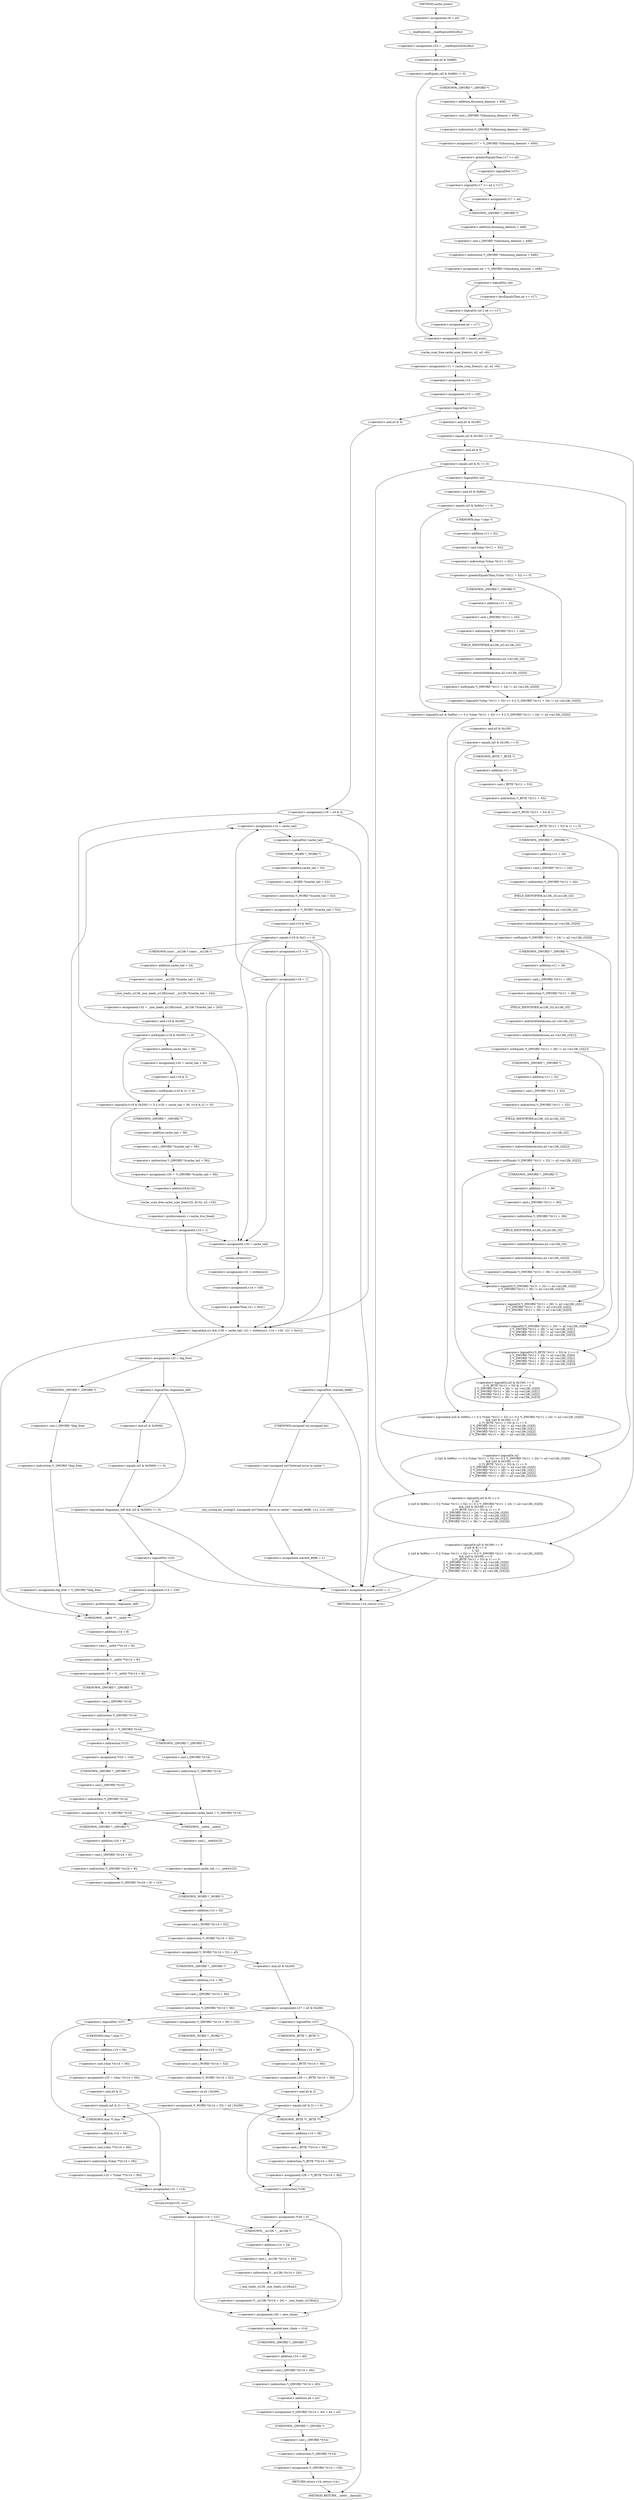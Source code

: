 digraph cache_insert {  
"1000154" [label = "(<operator>.assignment,v6 = a5)" ]
"1000157" [label = "(<operator>.assignment,v33 = __readfsqword(0x28u))" ]
"1000159" [label = "(__readfsqword,__readfsqword(0x28u))" ]
"1000162" [label = "(<operator>.notEquals,(a5 & 0x980) != 0)" ]
"1000163" [label = "(<operator>.and,a5 & 0x980)" ]
"1000168" [label = "(<operator>.assignment,v17 = *(_QWORD *)(dnsmasq_daemon + 456))" ]
"1000170" [label = "(<operator>.indirection,*(_QWORD *)(dnsmasq_daemon + 456))" ]
"1000171" [label = "(<operator>.cast,(_QWORD *)(dnsmasq_daemon + 456))" ]
"1000172" [label = "(UNKNOWN,_QWORD *,_QWORD *)" ]
"1000173" [label = "(<operator>.addition,dnsmasq_daemon + 456)" ]
"1000177" [label = "(<operator>.logicalOr,v17 >= a4 || !v17)" ]
"1000178" [label = "(<operator>.greaterEqualsThan,v17 >= a4)" ]
"1000181" [label = "(<operator>.logicalNot,!v17)" ]
"1000183" [label = "(<operator>.assignment,v17 = a4)" ]
"1000186" [label = "(<operator>.assignment,a4 = *(_QWORD *)(dnsmasq_daemon + 448))" ]
"1000188" [label = "(<operator>.indirection,*(_QWORD *)(dnsmasq_daemon + 448))" ]
"1000189" [label = "(<operator>.cast,(_QWORD *)(dnsmasq_daemon + 448))" ]
"1000190" [label = "(UNKNOWN,_QWORD *,_QWORD *)" ]
"1000191" [label = "(<operator>.addition,dnsmasq_daemon + 448)" ]
"1000195" [label = "(<operator>.logicalOr,!a4 || a4 <= v17)" ]
"1000196" [label = "(<operator>.logicalNot,!a4)" ]
"1000198" [label = "(<operator>.lessEqualsThan,a4 <= v17)" ]
"1000201" [label = "(<operator>.assignment,a4 = v17)" ]
"1000204" [label = "(<operator>.assignment,v29 = insert_error)" ]
"1000210" [label = "(<operator>.assignment,v11 = cache_scan_free(src, a2, a3, v6))" ]
"1000212" [label = "(cache_scan_free,cache_scan_free(src, a2, a3, v6))" ]
"1000217" [label = "(<operator>.assignment,v14 = v11)" ]
"1000220" [label = "(<operator>.assignment,v15 = v29)" ]
"1000224" [label = "(<operator>.logicalNot,!v11)" ]
"1000227" [label = "(<operator>.assignment,v18 = a5 & 4)" ]
"1000229" [label = "(<operator>.and,a5 & 4)" ]
"1000235" [label = "(<operator>.assignment,v14 = cache_tail)" ]
"1000239" [label = "(<operator>.logicalNot,!cache_tail)" ]
"1000242" [label = "(<operator>.assignment,v19 = *(_WORD *)(cache_tail + 52))" ]
"1000244" [label = "(<operator>.indirection,*(_WORD *)(cache_tail + 52))" ]
"1000245" [label = "(<operator>.cast,(_WORD *)(cache_tail + 52))" ]
"1000246" [label = "(UNKNOWN,_WORD *,_WORD *)" ]
"1000247" [label = "(<operator>.addition,cache_tail + 52)" ]
"1000251" [label = "(<operator>.equals,(v19 & 0xC) == 0)" ]
"1000252" [label = "(<operator>.and,v19 & 0xC)" ]
"1000261" [label = "(<operator>.logicalNot,!warned_8686)" ]
"1000264" [label = "(my_syslog,my_syslog(3, (unsigned int)\"Internal error in cache.\", warned_8686, v12, v13, v15))" ]
"1000266" [label = "(<operator>.cast,(unsigned int)\"Internal error in cache.\")" ]
"1000267" [label = "(UNKNOWN,unsigned int,unsigned int)" ]
"1000273" [label = "(<operator>.assignment,warned_8686 = 1)" ]
"1000280" [label = "(<operator>.assignment,v32 = _mm_loadu_si128((const __m128i *)(cache_tail + 24)))" ]
"1000282" [label = "(_mm_loadu_si128,_mm_loadu_si128((const __m128i *)(cache_tail + 24)))" ]
"1000283" [label = "(<operator>.cast,(const __m128i *)(cache_tail + 24))" ]
"1000284" [label = "(UNKNOWN,const __m128i *,const __m128i *)" ]
"1000285" [label = "(<operator>.addition,cache_tail + 24)" ]
"1000289" [label = "(<operator>.logicalOr,(v19 & 0x200) != 0 || (v20 = cache_tail + 56, (v19 & 2) != 0))" ]
"1000290" [label = "(<operator>.notEquals,(v19 & 0x200) != 0)" ]
"1000291" [label = "(<operator>.and,v19 & 0x200)" ]
"1000296" [label = "(<operator>.assignment,v20 = cache_tail + 56)" ]
"1000298" [label = "(<operator>.addition,cache_tail + 56)" ]
"1000301" [label = "(<operator>.notEquals,(v19 & 2) != 0)" ]
"1000302" [label = "(<operator>.and,v19 & 2)" ]
"1000306" [label = "(<operator>.assignment,v20 = *(_QWORD *)(cache_tail + 56))" ]
"1000308" [label = "(<operator>.indirection,*(_QWORD *)(cache_tail + 56))" ]
"1000309" [label = "(<operator>.cast,(_QWORD *)(cache_tail + 56))" ]
"1000310" [label = "(UNKNOWN,_QWORD *,_QWORD *)" ]
"1000311" [label = "(<operator>.addition,cache_tail + 56)" ]
"1000314" [label = "(cache_scan_free,cache_scan_free(v20, &v32, a3, v19))" ]
"1000316" [label = "(<operator>.addressOf,&v32)" ]
"1000320" [label = "(<operator>.preIncrement,++cache_live_freed)" ]
"1000322" [label = "(<operator>.assignment,v15 = 1)" ]
"1000327" [label = "(<operator>.assignment,v15 = 0)" ]
"1000330" [label = "(<operator>.assignment,v18 = 1)" ]
"1000334" [label = "(<operator>.logicalAnd,src && (v30 = cache_tail, v21 = strlen(src), v14 = v30, v21 > 0x31))" ]
"1000337" [label = "(<operator>.assignment,v30 = cache_tail)" ]
"1000341" [label = "(<operator>.assignment,v21 = strlen(src))" ]
"1000343" [label = "(strlen,strlen(src))" ]
"1000346" [label = "(<operator>.assignment,v14 = v30)" ]
"1000349" [label = "(<operator>.greaterThan,v21 > 0x31)" ]
"1000353" [label = "(<operator>.assignment,v22 = big_free)" ]
"1000359" [label = "(<operator>.assignment,big_free = *(_QWORD *)big_free)" ]
"1000361" [label = "(<operator>.indirection,*(_QWORD *)big_free)" ]
"1000362" [label = "(<operator>.cast,(_QWORD *)big_free)" ]
"1000363" [label = "(UNKNOWN,_QWORD *,_QWORD *)" ]
"1000368" [label = "(<operator>.logicalAnd,!bignames_left && (a5 & 0x5000) == 0)" ]
"1000369" [label = "(<operator>.logicalNot,!bignames_left)" ]
"1000371" [label = "(<operator>.equals,(a5 & 0x5000) == 0)" ]
"1000372" [label = "(<operator>.and,a5 & 0x5000)" ]
"1000378" [label = "(<operator>.logicalNot,!v22)" ]
"1000381" [label = "(<operator>.assignment,v14 = v30)" ]
"1000386" [label = "(<operator>.preDecrement,--bignames_left)" ]
"1000391" [label = "(<operator>.assignment,v23 = *(__int64 **)(v14 + 8))" ]
"1000393" [label = "(<operator>.indirection,*(__int64 **)(v14 + 8))" ]
"1000394" [label = "(<operator>.cast,(__int64 **)(v14 + 8))" ]
"1000395" [label = "(UNKNOWN,__int64 **,__int64 **)" ]
"1000396" [label = "(<operator>.addition,v14 + 8)" ]
"1000399" [label = "(<operator>.assignment,v24 = *(_QWORD *)v14)" ]
"1000401" [label = "(<operator>.indirection,*(_QWORD *)v14)" ]
"1000402" [label = "(<operator>.cast,(_QWORD *)v14)" ]
"1000403" [label = "(UNKNOWN,_QWORD *,_QWORD *)" ]
"1000408" [label = "(<operator>.assignment,*v23 = v24)" ]
"1000409" [label = "(<operator>.indirection,*v23)" ]
"1000412" [label = "(<operator>.assignment,v24 = *(_QWORD *)v14)" ]
"1000414" [label = "(<operator>.indirection,*(_QWORD *)v14)" ]
"1000415" [label = "(<operator>.cast,(_QWORD *)v14)" ]
"1000416" [label = "(UNKNOWN,_QWORD *,_QWORD *)" ]
"1000420" [label = "(<operator>.assignment,cache_head = *(_QWORD *)v14)" ]
"1000422" [label = "(<operator>.indirection,*(_QWORD *)v14)" ]
"1000423" [label = "(<operator>.cast,(_QWORD *)v14)" ]
"1000424" [label = "(UNKNOWN,_QWORD *,_QWORD *)" ]
"1000428" [label = "(<operator>.assignment,*(_QWORD *)(v24 + 8) = v23)" ]
"1000429" [label = "(<operator>.indirection,*(_QWORD *)(v24 + 8))" ]
"1000430" [label = "(<operator>.cast,(_QWORD *)(v24 + 8))" ]
"1000431" [label = "(UNKNOWN,_QWORD *,_QWORD *)" ]
"1000432" [label = "(<operator>.addition,v24 + 8)" ]
"1000437" [label = "(<operator>.assignment,cache_tail = (__int64)v23)" ]
"1000439" [label = "(<operator>.cast,(__int64)v23)" ]
"1000440" [label = "(UNKNOWN,__int64,__int64)" ]
"1000442" [label = "(<operator>.assignment,*(_WORD *)(v14 + 52) = a5)" ]
"1000443" [label = "(<operator>.indirection,*(_WORD *)(v14 + 52))" ]
"1000444" [label = "(<operator>.cast,(_WORD *)(v14 + 52))" ]
"1000445" [label = "(UNKNOWN,_WORD *,_WORD *)" ]
"1000446" [label = "(<operator>.addition,v14 + 52)" ]
"1000453" [label = "(<operator>.assignment,*(_QWORD *)(v14 + 56) = v22)" ]
"1000454" [label = "(<operator>.indirection,*(_QWORD *)(v14 + 56))" ]
"1000455" [label = "(<operator>.cast,(_QWORD *)(v14 + 56))" ]
"1000456" [label = "(UNKNOWN,_QWORD *,_QWORD *)" ]
"1000457" [label = "(<operator>.addition,v14 + 56)" ]
"1000461" [label = "(<operator>.assignment,*(_WORD *)(v14 + 52) = a5 | 0x200)" ]
"1000462" [label = "(<operator>.indirection,*(_WORD *)(v14 + 52))" ]
"1000463" [label = "(<operator>.cast,(_WORD *)(v14 + 52))" ]
"1000464" [label = "(UNKNOWN,_WORD *,_WORD *)" ]
"1000465" [label = "(<operator>.addition,v14 + 52)" ]
"1000468" [label = "(<operator>.or,a5 | 0x200)" ]
"1000475" [label = "(<operator>.assignment,v25 = *(char **)(v14 + 56))" ]
"1000477" [label = "(<operator>.indirection,*(char **)(v14 + 56))" ]
"1000478" [label = "(<operator>.cast,(char **)(v14 + 56))" ]
"1000479" [label = "(UNKNOWN,char **,char **)" ]
"1000480" [label = "(<operator>.addition,v14 + 56)" ]
"1000484" [label = "(<operator>.assignment,v31 = v14)" ]
"1000487" [label = "(strcpy,strcpy(v25, src))" ]
"1000490" [label = "(<operator>.assignment,v14 = v31)" ]
"1000496" [label = "(<operator>.assignment,*(__m128i *)(v14 + 24) = _mm_loadu_si128(a2))" ]
"1000497" [label = "(<operator>.indirection,*(__m128i *)(v14 + 24))" ]
"1000498" [label = "(<operator>.cast,(__m128i *)(v14 + 24))" ]
"1000499" [label = "(UNKNOWN,__m128i *,__m128i *)" ]
"1000500" [label = "(<operator>.addition,v14 + 24)" ]
"1000503" [label = "(_mm_loadu_si128,_mm_loadu_si128(a2))" ]
"1000505" [label = "(<operator>.assignment,v26 = new_chain)" ]
"1000508" [label = "(<operator>.assignment,new_chain = v14)" ]
"1000511" [label = "(<operator>.assignment,*(_QWORD *)(v14 + 40) = a4 + a3)" ]
"1000512" [label = "(<operator>.indirection,*(_QWORD *)(v14 + 40))" ]
"1000513" [label = "(<operator>.cast,(_QWORD *)(v14 + 40))" ]
"1000514" [label = "(UNKNOWN,_QWORD *,_QWORD *)" ]
"1000515" [label = "(<operator>.addition,v14 + 40)" ]
"1000518" [label = "(<operator>.addition,a4 + a3)" ]
"1000521" [label = "(<operator>.assignment,*(_QWORD *)v14 = v26)" ]
"1000522" [label = "(<operator>.indirection,*(_QWORD *)v14)" ]
"1000523" [label = "(<operator>.cast,(_QWORD *)v14)" ]
"1000524" [label = "(UNKNOWN,_QWORD *,_QWORD *)" ]
"1000527" [label = "(RETURN,return v14;,return v14;)" ]
"1000531" [label = "(<operator>.assignment,v27 = a5 & 0x200)" ]
"1000533" [label = "(<operator>.and,a5 & 0x200)" ]
"1000540" [label = "(<operator>.logicalNot,!v27)" ]
"1000543" [label = "(<operator>.assignment,v25 = (char *)(v14 + 56))" ]
"1000545" [label = "(<operator>.cast,(char *)(v14 + 56))" ]
"1000546" [label = "(UNKNOWN,char *,char *)" ]
"1000547" [label = "(<operator>.addition,v14 + 56)" ]
"1000551" [label = "(<operator>.equals,(a5 & 2) == 0)" ]
"1000552" [label = "(<operator>.and,a5 & 2)" ]
"1000559" [label = "(<operator>.logicalNot,!v27)" ]
"1000562" [label = "(<operator>.assignment,v28 = (_BYTE *)(v14 + 56))" ]
"1000564" [label = "(<operator>.cast,(_BYTE *)(v14 + 56))" ]
"1000565" [label = "(UNKNOWN,_BYTE *,_BYTE *)" ]
"1000566" [label = "(<operator>.addition,v14 + 56)" ]
"1000570" [label = "(<operator>.equals,(a5 & 2) == 0)" ]
"1000571" [label = "(<operator>.and,a5 & 2)" ]
"1000577" [label = "(<operator>.assignment,*v28 = 0)" ]
"1000578" [label = "(<operator>.indirection,*v28)" ]
"1000582" [label = "(<operator>.assignment,v28 = *(_BYTE **)(v14 + 56))" ]
"1000584" [label = "(<operator>.indirection,*(_BYTE **)(v14 + 56))" ]
"1000585" [label = "(<operator>.cast,(_BYTE **)(v14 + 56))" ]
"1000586" [label = "(UNKNOWN,_BYTE **,_BYTE **)" ]
"1000587" [label = "(<operator>.addition,v14 + 56)" ]
"1000592" [label = "(<operator>.logicalOr,(a5 & 0x180) == 0\n    || (a5 & 8) == 0\n    || !a2\n    || ((a5 & 0x80u) == 0 || *(char *)(v11 + 52) >= 0 || *(_DWORD *)(v11 + 24) != a2->m128i_i32[0])\n    && ((a5 & 0x100) == 0\n     || (*(_BYTE *)(v11 + 53) & 1) == 0\n     || *(_DWORD *)(v11 + 24) != a2->m128i_i32[0]\n     || *(_DWORD *)(v11 + 28) != a2->m128i_i32[1]\n     || *(_DWORD *)(v11 + 32) != a2->m128i_i32[2]\n     || *(_DWORD *)(v11 + 36) != a2->m128i_i32[3]))" ]
"1000593" [label = "(<operator>.equals,(a5 & 0x180) == 0)" ]
"1000594" [label = "(<operator>.and,a5 & 0x180)" ]
"1000598" [label = "(<operator>.logicalOr,(a5 & 8) == 0\n    || !a2\n    || ((a5 & 0x80u) == 0 || *(char *)(v11 + 52) >= 0 || *(_DWORD *)(v11 + 24) != a2->m128i_i32[0])\n    && ((a5 & 0x100) == 0\n     || (*(_BYTE *)(v11 + 53) & 1) == 0\n     || *(_DWORD *)(v11 + 24) != a2->m128i_i32[0]\n     || *(_DWORD *)(v11 + 28) != a2->m128i_i32[1]\n     || *(_DWORD *)(v11 + 32) != a2->m128i_i32[2]\n     || *(_DWORD *)(v11 + 36) != a2->m128i_i32[3]))" ]
"1000599" [label = "(<operator>.equals,(a5 & 8) == 0)" ]
"1000600" [label = "(<operator>.and,a5 & 8)" ]
"1000604" [label = "(<operator>.logicalOr,!a2\n    || ((a5 & 0x80u) == 0 || *(char *)(v11 + 52) >= 0 || *(_DWORD *)(v11 + 24) != a2->m128i_i32[0])\n    && ((a5 & 0x100) == 0\n     || (*(_BYTE *)(v11 + 53) & 1) == 0\n     || *(_DWORD *)(v11 + 24) != a2->m128i_i32[0]\n     || *(_DWORD *)(v11 + 28) != a2->m128i_i32[1]\n     || *(_DWORD *)(v11 + 32) != a2->m128i_i32[2]\n     || *(_DWORD *)(v11 + 36) != a2->m128i_i32[3]))" ]
"1000605" [label = "(<operator>.logicalNot,!a2)" ]
"1000607" [label = "(<operator>.logicalAnd,((a5 & 0x80u) == 0 || *(char *)(v11 + 52) >= 0 || *(_DWORD *)(v11 + 24) != a2->m128i_i32[0])\n    && ((a5 & 0x100) == 0\n     || (*(_BYTE *)(v11 + 53) & 1) == 0\n     || *(_DWORD *)(v11 + 24) != a2->m128i_i32[0]\n     || *(_DWORD *)(v11 + 28) != a2->m128i_i32[1]\n     || *(_DWORD *)(v11 + 32) != a2->m128i_i32[2]\n     || *(_DWORD *)(v11 + 36) != a2->m128i_i32[3]))" ]
"1000608" [label = "(<operator>.logicalOr,(a5 & 0x80u) == 0 || *(char *)(v11 + 52) >= 0 || *(_DWORD *)(v11 + 24) != a2->m128i_i32[0])" ]
"1000609" [label = "(<operator>.equals,(a5 & 0x80u) == 0)" ]
"1000610" [label = "(<operator>.and,a5 & 0x80u)" ]
"1000614" [label = "(<operator>.logicalOr,*(char *)(v11 + 52) >= 0 || *(_DWORD *)(v11 + 24) != a2->m128i_i32[0])" ]
"1000615" [label = "(<operator>.greaterEqualsThan,*(char *)(v11 + 52) >= 0)" ]
"1000616" [label = "(<operator>.indirection,*(char *)(v11 + 52))" ]
"1000617" [label = "(<operator>.cast,(char *)(v11 + 52))" ]
"1000618" [label = "(UNKNOWN,char *,char *)" ]
"1000619" [label = "(<operator>.addition,v11 + 52)" ]
"1000623" [label = "(<operator>.notEquals,*(_DWORD *)(v11 + 24) != a2->m128i_i32[0])" ]
"1000624" [label = "(<operator>.indirection,*(_DWORD *)(v11 + 24))" ]
"1000625" [label = "(<operator>.cast,(_DWORD *)(v11 + 24))" ]
"1000626" [label = "(UNKNOWN,_DWORD *,_DWORD *)" ]
"1000627" [label = "(<operator>.addition,v11 + 24)" ]
"1000630" [label = "(<operator>.indirectIndexAccess,a2->m128i_i32[0])" ]
"1000631" [label = "(<operator>.indirectFieldAccess,a2->m128i_i32)" ]
"1000633" [label = "(FIELD_IDENTIFIER,m128i_i32,m128i_i32)" ]
"1000635" [label = "(<operator>.logicalOr,(a5 & 0x100) == 0\n     || (*(_BYTE *)(v11 + 53) & 1) == 0\n     || *(_DWORD *)(v11 + 24) != a2->m128i_i32[0]\n     || *(_DWORD *)(v11 + 28) != a2->m128i_i32[1]\n     || *(_DWORD *)(v11 + 32) != a2->m128i_i32[2]\n     || *(_DWORD *)(v11 + 36) != a2->m128i_i32[3])" ]
"1000636" [label = "(<operator>.equals,(a5 & 0x100) == 0)" ]
"1000637" [label = "(<operator>.and,a5 & 0x100)" ]
"1000641" [label = "(<operator>.logicalOr,(*(_BYTE *)(v11 + 53) & 1) == 0\n     || *(_DWORD *)(v11 + 24) != a2->m128i_i32[0]\n     || *(_DWORD *)(v11 + 28) != a2->m128i_i32[1]\n     || *(_DWORD *)(v11 + 32) != a2->m128i_i32[2]\n     || *(_DWORD *)(v11 + 36) != a2->m128i_i32[3])" ]
"1000642" [label = "(<operator>.equals,(*(_BYTE *)(v11 + 53) & 1) == 0)" ]
"1000643" [label = "(<operator>.and,*(_BYTE *)(v11 + 53) & 1)" ]
"1000644" [label = "(<operator>.indirection,*(_BYTE *)(v11 + 53))" ]
"1000645" [label = "(<operator>.cast,(_BYTE *)(v11 + 53))" ]
"1000646" [label = "(UNKNOWN,_BYTE *,_BYTE *)" ]
"1000647" [label = "(<operator>.addition,v11 + 53)" ]
"1000652" [label = "(<operator>.logicalOr,*(_DWORD *)(v11 + 24) != a2->m128i_i32[0]\n     || *(_DWORD *)(v11 + 28) != a2->m128i_i32[1]\n     || *(_DWORD *)(v11 + 32) != a2->m128i_i32[2]\n     || *(_DWORD *)(v11 + 36) != a2->m128i_i32[3])" ]
"1000653" [label = "(<operator>.notEquals,*(_DWORD *)(v11 + 24) != a2->m128i_i32[0])" ]
"1000654" [label = "(<operator>.indirection,*(_DWORD *)(v11 + 24))" ]
"1000655" [label = "(<operator>.cast,(_DWORD *)(v11 + 24))" ]
"1000656" [label = "(UNKNOWN,_DWORD *,_DWORD *)" ]
"1000657" [label = "(<operator>.addition,v11 + 24)" ]
"1000660" [label = "(<operator>.indirectIndexAccess,a2->m128i_i32[0])" ]
"1000661" [label = "(<operator>.indirectFieldAccess,a2->m128i_i32)" ]
"1000663" [label = "(FIELD_IDENTIFIER,m128i_i32,m128i_i32)" ]
"1000665" [label = "(<operator>.logicalOr,*(_DWORD *)(v11 + 28) != a2->m128i_i32[1]\n     || *(_DWORD *)(v11 + 32) != a2->m128i_i32[2]\n     || *(_DWORD *)(v11 + 36) != a2->m128i_i32[3])" ]
"1000666" [label = "(<operator>.notEquals,*(_DWORD *)(v11 + 28) != a2->m128i_i32[1])" ]
"1000667" [label = "(<operator>.indirection,*(_DWORD *)(v11 + 28))" ]
"1000668" [label = "(<operator>.cast,(_DWORD *)(v11 + 28))" ]
"1000669" [label = "(UNKNOWN,_DWORD *,_DWORD *)" ]
"1000670" [label = "(<operator>.addition,v11 + 28)" ]
"1000673" [label = "(<operator>.indirectIndexAccess,a2->m128i_i32[1])" ]
"1000674" [label = "(<operator>.indirectFieldAccess,a2->m128i_i32)" ]
"1000676" [label = "(FIELD_IDENTIFIER,m128i_i32,m128i_i32)" ]
"1000678" [label = "(<operator>.logicalOr,*(_DWORD *)(v11 + 32) != a2->m128i_i32[2]\n     || *(_DWORD *)(v11 + 36) != a2->m128i_i32[3])" ]
"1000679" [label = "(<operator>.notEquals,*(_DWORD *)(v11 + 32) != a2->m128i_i32[2])" ]
"1000680" [label = "(<operator>.indirection,*(_DWORD *)(v11 + 32))" ]
"1000681" [label = "(<operator>.cast,(_DWORD *)(v11 + 32))" ]
"1000682" [label = "(UNKNOWN,_DWORD *,_DWORD *)" ]
"1000683" [label = "(<operator>.addition,v11 + 32)" ]
"1000686" [label = "(<operator>.indirectIndexAccess,a2->m128i_i32[2])" ]
"1000687" [label = "(<operator>.indirectFieldAccess,a2->m128i_i32)" ]
"1000689" [label = "(FIELD_IDENTIFIER,m128i_i32,m128i_i32)" ]
"1000691" [label = "(<operator>.notEquals,*(_DWORD *)(v11 + 36) != a2->m128i_i32[3])" ]
"1000692" [label = "(<operator>.indirection,*(_DWORD *)(v11 + 36))" ]
"1000693" [label = "(<operator>.cast,(_DWORD *)(v11 + 36))" ]
"1000694" [label = "(UNKNOWN,_DWORD *,_DWORD *)" ]
"1000695" [label = "(<operator>.addition,v11 + 36)" ]
"1000698" [label = "(<operator>.indirectIndexAccess,a2->m128i_i32[3])" ]
"1000699" [label = "(<operator>.indirectFieldAccess,a2->m128i_i32)" ]
"1000701" [label = "(FIELD_IDENTIFIER,m128i_i32,m128i_i32)" ]
"1000705" [label = "(<operator>.assignment,insert_error = 1)" ]
"1000709" [label = "(RETURN,return v14;,return v14;)" ]
"1000124" [label = "(METHOD,cache_insert)" ]
"1000711" [label = "(METHOD_RETURN,__int64 __fastcall)" ]
  "1000154" -> "1000159" 
  "1000157" -> "1000163" 
  "1000159" -> "1000157" 
  "1000162" -> "1000172" 
  "1000162" -> "1000204" 
  "1000163" -> "1000162" 
  "1000168" -> "1000178" 
  "1000170" -> "1000168" 
  "1000171" -> "1000170" 
  "1000172" -> "1000173" 
  "1000173" -> "1000171" 
  "1000177" -> "1000183" 
  "1000177" -> "1000190" 
  "1000178" -> "1000177" 
  "1000178" -> "1000181" 
  "1000181" -> "1000177" 
  "1000183" -> "1000190" 
  "1000186" -> "1000196" 
  "1000188" -> "1000186" 
  "1000189" -> "1000188" 
  "1000190" -> "1000191" 
  "1000191" -> "1000189" 
  "1000195" -> "1000201" 
  "1000195" -> "1000204" 
  "1000196" -> "1000195" 
  "1000196" -> "1000198" 
  "1000198" -> "1000195" 
  "1000201" -> "1000204" 
  "1000204" -> "1000212" 
  "1000210" -> "1000217" 
  "1000212" -> "1000210" 
  "1000217" -> "1000220" 
  "1000220" -> "1000224" 
  "1000224" -> "1000229" 
  "1000224" -> "1000594" 
  "1000227" -> "1000235" 
  "1000227" -> "1000334" 
  "1000227" -> "1000337" 
  "1000229" -> "1000227" 
  "1000235" -> "1000239" 
  "1000239" -> "1000705" 
  "1000239" -> "1000246" 
  "1000242" -> "1000252" 
  "1000244" -> "1000242" 
  "1000245" -> "1000244" 
  "1000246" -> "1000247" 
  "1000247" -> "1000245" 
  "1000251" -> "1000334" 
  "1000251" -> "1000337" 
  "1000251" -> "1000261" 
  "1000251" -> "1000284" 
  "1000251" -> "1000327" 
  "1000252" -> "1000251" 
  "1000261" -> "1000267" 
  "1000261" -> "1000705" 
  "1000264" -> "1000273" 
  "1000266" -> "1000264" 
  "1000267" -> "1000266" 
  "1000273" -> "1000705" 
  "1000280" -> "1000291" 
  "1000282" -> "1000280" 
  "1000283" -> "1000282" 
  "1000284" -> "1000285" 
  "1000285" -> "1000283" 
  "1000289" -> "1000310" 
  "1000289" -> "1000316" 
  "1000290" -> "1000289" 
  "1000290" -> "1000298" 
  "1000291" -> "1000290" 
  "1000296" -> "1000302" 
  "1000298" -> "1000296" 
  "1000301" -> "1000289" 
  "1000302" -> "1000301" 
  "1000306" -> "1000316" 
  "1000308" -> "1000306" 
  "1000309" -> "1000308" 
  "1000310" -> "1000311" 
  "1000311" -> "1000309" 
  "1000314" -> "1000320" 
  "1000316" -> "1000314" 
  "1000320" -> "1000322" 
  "1000322" -> "1000235" 
  "1000322" -> "1000334" 
  "1000322" -> "1000337" 
  "1000327" -> "1000330" 
  "1000330" -> "1000235" 
  "1000330" -> "1000334" 
  "1000330" -> "1000337" 
  "1000334" -> "1000353" 
  "1000334" -> "1000395" 
  "1000337" -> "1000343" 
  "1000341" -> "1000346" 
  "1000343" -> "1000341" 
  "1000346" -> "1000349" 
  "1000349" -> "1000334" 
  "1000353" -> "1000363" 
  "1000353" -> "1000369" 
  "1000359" -> "1000395" 
  "1000361" -> "1000359" 
  "1000362" -> "1000361" 
  "1000363" -> "1000362" 
  "1000368" -> "1000705" 
  "1000368" -> "1000378" 
  "1000369" -> "1000368" 
  "1000369" -> "1000372" 
  "1000371" -> "1000368" 
  "1000372" -> "1000371" 
  "1000378" -> "1000705" 
  "1000378" -> "1000381" 
  "1000381" -> "1000386" 
  "1000381" -> "1000395" 
  "1000386" -> "1000395" 
  "1000391" -> "1000403" 
  "1000393" -> "1000391" 
  "1000394" -> "1000393" 
  "1000395" -> "1000396" 
  "1000396" -> "1000394" 
  "1000399" -> "1000409" 
  "1000399" -> "1000424" 
  "1000401" -> "1000399" 
  "1000402" -> "1000401" 
  "1000403" -> "1000402" 
  "1000408" -> "1000416" 
  "1000409" -> "1000408" 
  "1000412" -> "1000431" 
  "1000412" -> "1000440" 
  "1000414" -> "1000412" 
  "1000415" -> "1000414" 
  "1000416" -> "1000415" 
  "1000420" -> "1000431" 
  "1000420" -> "1000440" 
  "1000422" -> "1000420" 
  "1000423" -> "1000422" 
  "1000424" -> "1000423" 
  "1000428" -> "1000445" 
  "1000429" -> "1000428" 
  "1000430" -> "1000429" 
  "1000431" -> "1000432" 
  "1000432" -> "1000430" 
  "1000437" -> "1000445" 
  "1000439" -> "1000437" 
  "1000440" -> "1000439" 
  "1000442" -> "1000456" 
  "1000442" -> "1000533" 
  "1000443" -> "1000442" 
  "1000444" -> "1000443" 
  "1000445" -> "1000446" 
  "1000446" -> "1000444" 
  "1000453" -> "1000464" 
  "1000454" -> "1000453" 
  "1000455" -> "1000454" 
  "1000456" -> "1000457" 
  "1000457" -> "1000455" 
  "1000461" -> "1000479" 
  "1000461" -> "1000586" 
  "1000462" -> "1000468" 
  "1000463" -> "1000462" 
  "1000464" -> "1000465" 
  "1000465" -> "1000463" 
  "1000468" -> "1000461" 
  "1000475" -> "1000484" 
  "1000477" -> "1000475" 
  "1000478" -> "1000477" 
  "1000479" -> "1000480" 
  "1000480" -> "1000478" 
  "1000484" -> "1000487" 
  "1000487" -> "1000490" 
  "1000490" -> "1000499" 
  "1000490" -> "1000505" 
  "1000496" -> "1000505" 
  "1000497" -> "1000503" 
  "1000498" -> "1000497" 
  "1000499" -> "1000500" 
  "1000500" -> "1000498" 
  "1000503" -> "1000496" 
  "1000505" -> "1000508" 
  "1000508" -> "1000514" 
  "1000511" -> "1000524" 
  "1000512" -> "1000518" 
  "1000513" -> "1000512" 
  "1000514" -> "1000515" 
  "1000515" -> "1000513" 
  "1000518" -> "1000511" 
  "1000521" -> "1000527" 
  "1000522" -> "1000521" 
  "1000523" -> "1000522" 
  "1000524" -> "1000523" 
  "1000527" -> "1000711" 
  "1000531" -> "1000540" 
  "1000531" -> "1000559" 
  "1000533" -> "1000531" 
  "1000540" -> "1000546" 
  "1000540" -> "1000479" 
  "1000543" -> "1000552" 
  "1000545" -> "1000543" 
  "1000546" -> "1000547" 
  "1000547" -> "1000545" 
  "1000551" -> "1000484" 
  "1000551" -> "1000479" 
  "1000552" -> "1000551" 
  "1000559" -> "1000565" 
  "1000559" -> "1000586" 
  "1000562" -> "1000571" 
  "1000564" -> "1000562" 
  "1000565" -> "1000566" 
  "1000566" -> "1000564" 
  "1000570" -> "1000578" 
  "1000570" -> "1000586" 
  "1000571" -> "1000570" 
  "1000577" -> "1000499" 
  "1000577" -> "1000505" 
  "1000578" -> "1000577" 
  "1000582" -> "1000578" 
  "1000584" -> "1000582" 
  "1000585" -> "1000584" 
  "1000586" -> "1000587" 
  "1000587" -> "1000585" 
  "1000592" -> "1000705" 
  "1000592" -> "1000709" 
  "1000593" -> "1000592" 
  "1000593" -> "1000600" 
  "1000594" -> "1000593" 
  "1000598" -> "1000592" 
  "1000599" -> "1000598" 
  "1000599" -> "1000605" 
  "1000600" -> "1000599" 
  "1000604" -> "1000598" 
  "1000605" -> "1000604" 
  "1000605" -> "1000610" 
  "1000607" -> "1000604" 
  "1000608" -> "1000607" 
  "1000608" -> "1000637" 
  "1000609" -> "1000618" 
  "1000609" -> "1000608" 
  "1000610" -> "1000609" 
  "1000614" -> "1000608" 
  "1000615" -> "1000626" 
  "1000615" -> "1000614" 
  "1000616" -> "1000615" 
  "1000617" -> "1000616" 
  "1000618" -> "1000619" 
  "1000619" -> "1000617" 
  "1000623" -> "1000614" 
  "1000624" -> "1000633" 
  "1000625" -> "1000624" 
  "1000626" -> "1000627" 
  "1000627" -> "1000625" 
  "1000630" -> "1000623" 
  "1000631" -> "1000630" 
  "1000633" -> "1000631" 
  "1000635" -> "1000607" 
  "1000636" -> "1000646" 
  "1000636" -> "1000635" 
  "1000637" -> "1000636" 
  "1000641" -> "1000635" 
  "1000642" -> "1000656" 
  "1000642" -> "1000641" 
  "1000643" -> "1000642" 
  "1000644" -> "1000643" 
  "1000645" -> "1000644" 
  "1000646" -> "1000647" 
  "1000647" -> "1000645" 
  "1000652" -> "1000641" 
  "1000653" -> "1000669" 
  "1000653" -> "1000652" 
  "1000654" -> "1000663" 
  "1000655" -> "1000654" 
  "1000656" -> "1000657" 
  "1000657" -> "1000655" 
  "1000660" -> "1000653" 
  "1000661" -> "1000660" 
  "1000663" -> "1000661" 
  "1000665" -> "1000652" 
  "1000666" -> "1000682" 
  "1000666" -> "1000665" 
  "1000667" -> "1000676" 
  "1000668" -> "1000667" 
  "1000669" -> "1000670" 
  "1000670" -> "1000668" 
  "1000673" -> "1000666" 
  "1000674" -> "1000673" 
  "1000676" -> "1000674" 
  "1000678" -> "1000665" 
  "1000679" -> "1000694" 
  "1000679" -> "1000678" 
  "1000680" -> "1000689" 
  "1000681" -> "1000680" 
  "1000682" -> "1000683" 
  "1000683" -> "1000681" 
  "1000686" -> "1000679" 
  "1000687" -> "1000686" 
  "1000689" -> "1000687" 
  "1000691" -> "1000678" 
  "1000692" -> "1000701" 
  "1000693" -> "1000692" 
  "1000694" -> "1000695" 
  "1000695" -> "1000693" 
  "1000698" -> "1000691" 
  "1000699" -> "1000698" 
  "1000701" -> "1000699" 
  "1000705" -> "1000709" 
  "1000709" -> "1000711" 
  "1000124" -> "1000154" 
}
